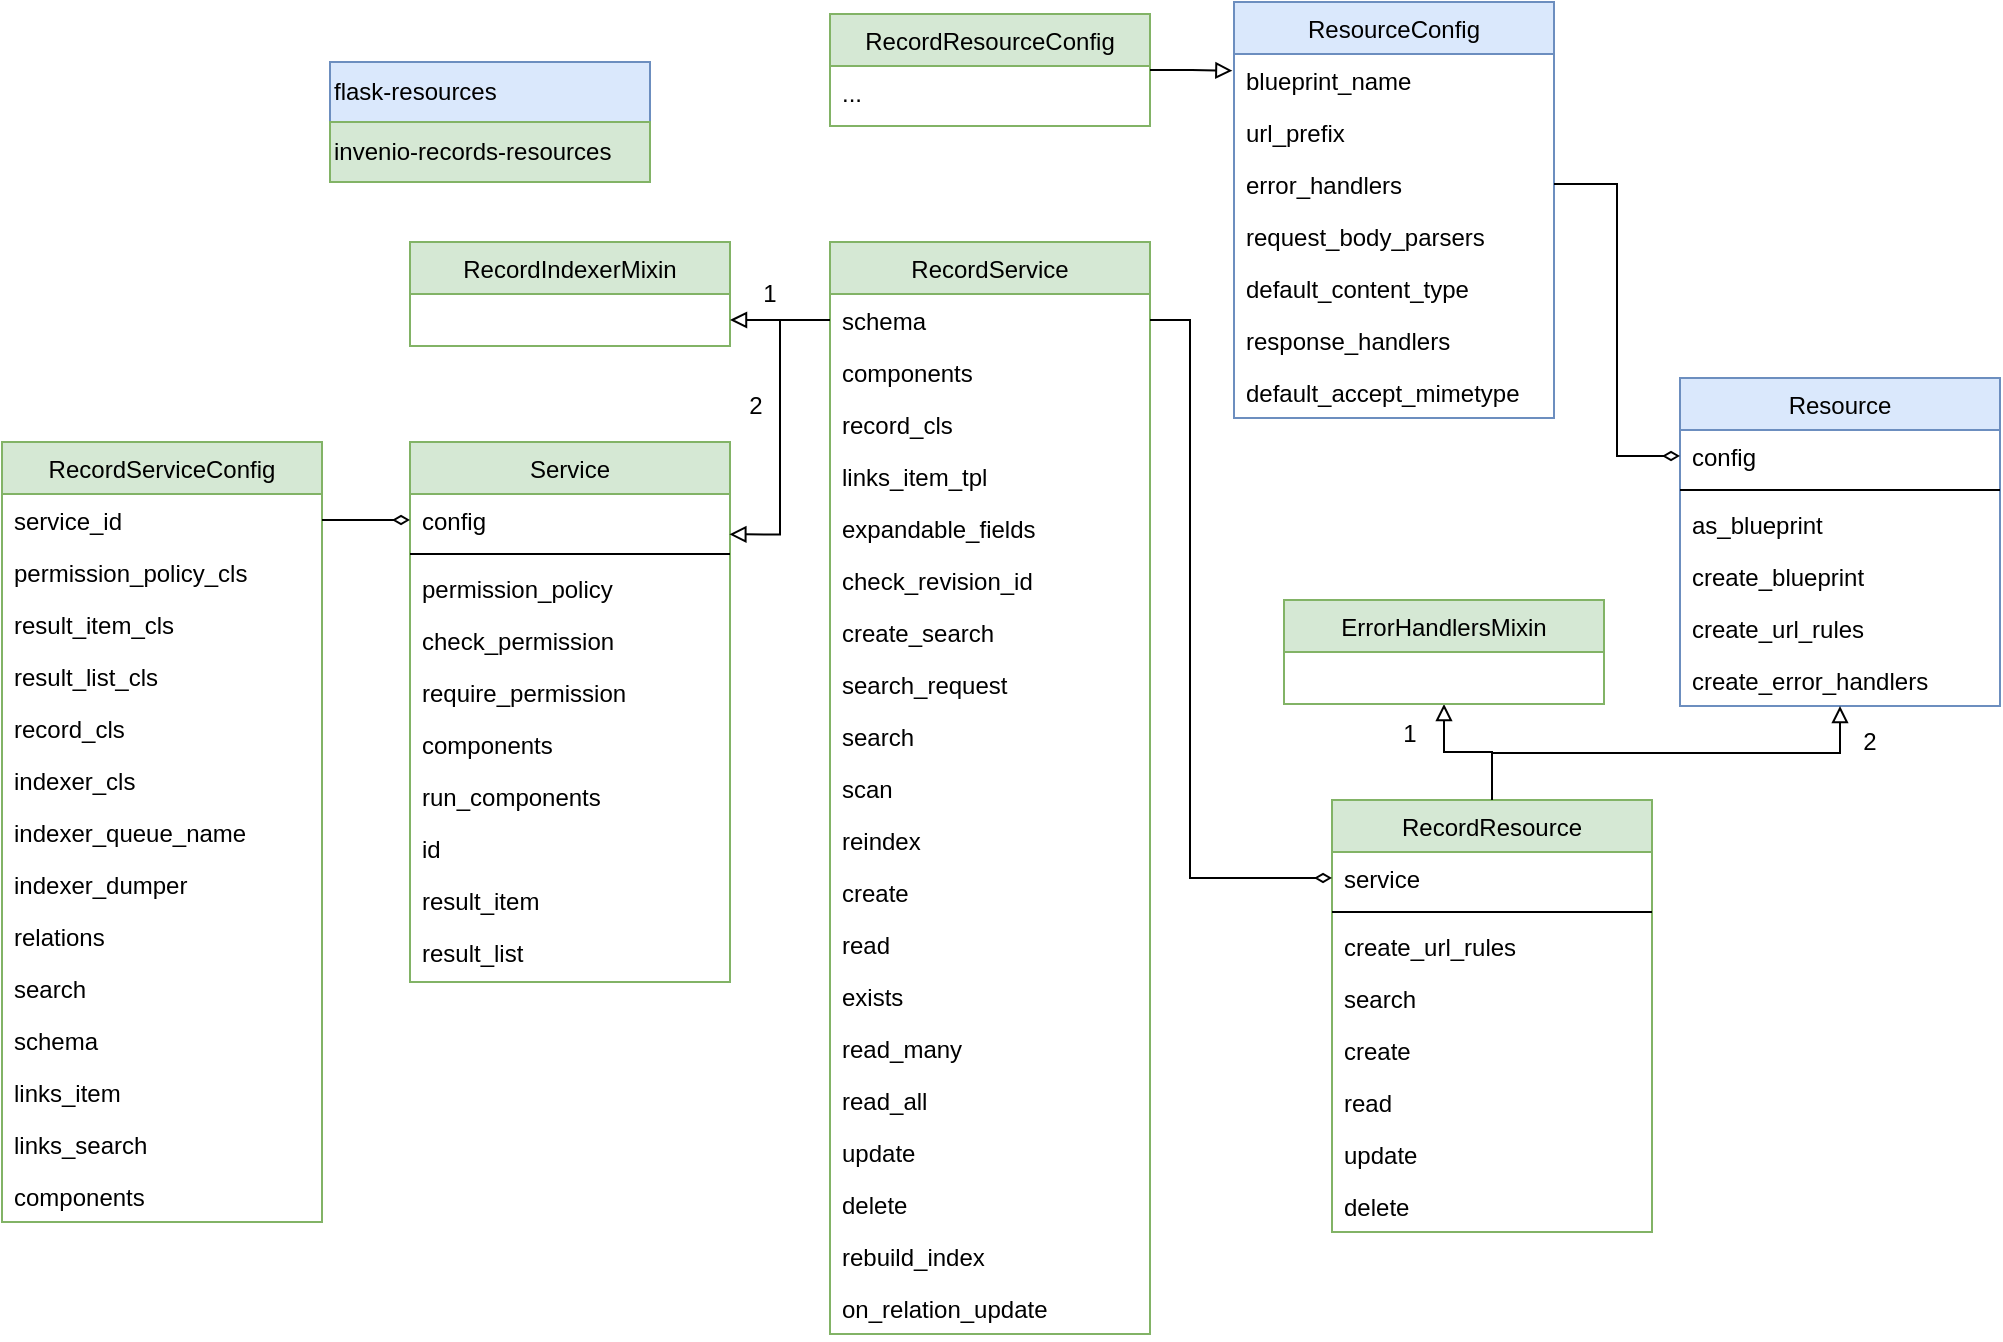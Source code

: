 <mxfile version="24.0.4" type="device">
  <diagram id="C5RBs43oDa-KdzZeNtuy" name="Page-1">
    <mxGraphModel dx="2514" dy="1027" grid="1" gridSize="10" guides="1" tooltips="1" connect="1" arrows="1" fold="1" page="1" pageScale="1" pageWidth="827" pageHeight="1169" math="0" shadow="0">
      <root>
        <mxCell id="WIyWlLk6GJQsqaUBKTNV-0" />
        <mxCell id="WIyWlLk6GJQsqaUBKTNV-1" parent="WIyWlLk6GJQsqaUBKTNV-0" />
        <mxCell id="Ehf51v3db_2OWKLtOcv_-25" style="edgeStyle=orthogonalEdgeStyle;rounded=0;orthogonalLoop=1;jettySize=auto;html=1;exitX=0.5;exitY=0;exitDx=0;exitDy=0;entryX=0.5;entryY=1;entryDx=0;entryDy=0;endArrow=block;endFill=0;" edge="1" parent="WIyWlLk6GJQsqaUBKTNV-1" source="Ehf51v3db_2OWKLtOcv_-0" target="Ehf51v3db_2OWKLtOcv_-10">
          <mxGeometry relative="1" as="geometry" />
        </mxCell>
        <mxCell id="Ehf51v3db_2OWKLtOcv_-0" value="RecordResource" style="swimlane;fontStyle=0;align=center;verticalAlign=top;childLayout=stackLayout;horizontal=1;startSize=26;horizontalStack=0;resizeParent=1;resizeLast=0;collapsible=1;marginBottom=0;rounded=0;shadow=0;strokeWidth=1;fillColor=#d5e8d4;strokeColor=#82b366;" vertex="1" parent="WIyWlLk6GJQsqaUBKTNV-1">
          <mxGeometry x="421" y="899" width="160" height="216" as="geometry">
            <mxRectangle x="130" y="380" width="160" height="26" as="alternateBounds" />
          </mxGeometry>
        </mxCell>
        <mxCell id="Ehf51v3db_2OWKLtOcv_-1" value="service" style="text;align=left;verticalAlign=top;spacingLeft=4;spacingRight=4;overflow=hidden;rotatable=0;points=[[0,0.5],[1,0.5]];portConstraint=eastwest;" vertex="1" parent="Ehf51v3db_2OWKLtOcv_-0">
          <mxGeometry y="26" width="160" height="26" as="geometry" />
        </mxCell>
        <mxCell id="Ehf51v3db_2OWKLtOcv_-3" value="" style="line;html=1;strokeWidth=1;align=left;verticalAlign=middle;spacingTop=-1;spacingLeft=3;spacingRight=3;rotatable=0;labelPosition=right;points=[];portConstraint=eastwest;" vertex="1" parent="Ehf51v3db_2OWKLtOcv_-0">
          <mxGeometry y="52" width="160" height="8" as="geometry" />
        </mxCell>
        <mxCell id="Ehf51v3db_2OWKLtOcv_-4" value="create_url_rules    " style="text;align=left;verticalAlign=top;spacingLeft=4;spacingRight=4;overflow=hidden;rotatable=0;points=[[0,0.5],[1,0.5]];portConstraint=eastwest;fontStyle=0" vertex="1" parent="Ehf51v3db_2OWKLtOcv_-0">
          <mxGeometry y="60" width="160" height="26" as="geometry" />
        </mxCell>
        <mxCell id="Ehf51v3db_2OWKLtOcv_-5" value="search" style="text;align=left;verticalAlign=top;spacingLeft=4;spacingRight=4;overflow=hidden;rotatable=0;points=[[0,0.5],[1,0.5]];portConstraint=eastwest;" vertex="1" parent="Ehf51v3db_2OWKLtOcv_-0">
          <mxGeometry y="86" width="160" height="26" as="geometry" />
        </mxCell>
        <mxCell id="Ehf51v3db_2OWKLtOcv_-6" value="create" style="text;align=left;verticalAlign=top;spacingLeft=4;spacingRight=4;overflow=hidden;rotatable=0;points=[[0,0.5],[1,0.5]];portConstraint=eastwest;" vertex="1" parent="Ehf51v3db_2OWKLtOcv_-0">
          <mxGeometry y="112" width="160" height="26" as="geometry" />
        </mxCell>
        <mxCell id="Ehf51v3db_2OWKLtOcv_-7" value="read" style="text;align=left;verticalAlign=top;spacingLeft=4;spacingRight=4;overflow=hidden;rotatable=0;points=[[0,0.5],[1,0.5]];portConstraint=eastwest;" vertex="1" parent="Ehf51v3db_2OWKLtOcv_-0">
          <mxGeometry y="138" width="160" height="26" as="geometry" />
        </mxCell>
        <mxCell id="Ehf51v3db_2OWKLtOcv_-8" value="update" style="text;align=left;verticalAlign=top;spacingLeft=4;spacingRight=4;overflow=hidden;rotatable=0;points=[[0,0.5],[1,0.5]];portConstraint=eastwest;" vertex="1" parent="Ehf51v3db_2OWKLtOcv_-0">
          <mxGeometry y="164" width="160" height="26" as="geometry" />
        </mxCell>
        <mxCell id="Ehf51v3db_2OWKLtOcv_-9" value="delete" style="text;align=left;verticalAlign=top;spacingLeft=4;spacingRight=4;overflow=hidden;rotatable=0;points=[[0,0.5],[1,0.5]];portConstraint=eastwest;" vertex="1" parent="Ehf51v3db_2OWKLtOcv_-0">
          <mxGeometry y="190" width="160" height="26" as="geometry" />
        </mxCell>
        <mxCell id="Ehf51v3db_2OWKLtOcv_-10" value="ErrorHandlersMixin" style="swimlane;fontStyle=0;align=center;verticalAlign=top;childLayout=stackLayout;horizontal=1;startSize=26;horizontalStack=0;resizeParent=1;resizeLast=0;collapsible=1;marginBottom=0;rounded=0;shadow=0;strokeWidth=1;fillColor=#d5e8d4;strokeColor=#82b366;" vertex="1" parent="WIyWlLk6GJQsqaUBKTNV-1">
          <mxGeometry x="397" y="799" width="160" height="52" as="geometry">
            <mxRectangle x="130" y="380" width="160" height="26" as="alternateBounds" />
          </mxGeometry>
        </mxCell>
        <mxCell id="Ehf51v3db_2OWKLtOcv_-16" value="Resource" style="swimlane;fontStyle=0;align=center;verticalAlign=top;childLayout=stackLayout;horizontal=1;startSize=26;horizontalStack=0;resizeParent=1;resizeLast=0;collapsible=1;marginBottom=0;rounded=0;shadow=0;strokeWidth=1;fillColor=#dae8fc;strokeColor=#6c8ebf;" vertex="1" parent="WIyWlLk6GJQsqaUBKTNV-1">
          <mxGeometry x="595" y="688" width="160" height="164" as="geometry">
            <mxRectangle x="130" y="380" width="160" height="26" as="alternateBounds" />
          </mxGeometry>
        </mxCell>
        <mxCell id="Ehf51v3db_2OWKLtOcv_-17" value="config" style="text;align=left;verticalAlign=top;spacingLeft=4;spacingRight=4;overflow=hidden;rotatable=0;points=[[0,0.5],[1,0.5]];portConstraint=eastwest;" vertex="1" parent="Ehf51v3db_2OWKLtOcv_-16">
          <mxGeometry y="26" width="160" height="26" as="geometry" />
        </mxCell>
        <mxCell id="Ehf51v3db_2OWKLtOcv_-19" value="" style="line;html=1;strokeWidth=1;align=left;verticalAlign=middle;spacingTop=-1;spacingLeft=3;spacingRight=3;rotatable=0;labelPosition=right;points=[];portConstraint=eastwest;" vertex="1" parent="Ehf51v3db_2OWKLtOcv_-16">
          <mxGeometry y="52" width="160" height="8" as="geometry" />
        </mxCell>
        <mxCell id="Ehf51v3db_2OWKLtOcv_-20" value="as_blueprint" style="text;align=left;verticalAlign=top;spacingLeft=4;spacingRight=4;overflow=hidden;rotatable=0;points=[[0,0.5],[1,0.5]];portConstraint=eastwest;fontStyle=0" vertex="1" parent="Ehf51v3db_2OWKLtOcv_-16">
          <mxGeometry y="60" width="160" height="26" as="geometry" />
        </mxCell>
        <mxCell id="Ehf51v3db_2OWKLtOcv_-21" value="create_blueprint" style="text;align=left;verticalAlign=top;spacingLeft=4;spacingRight=4;overflow=hidden;rotatable=0;points=[[0,0.5],[1,0.5]];portConstraint=eastwest;" vertex="1" parent="Ehf51v3db_2OWKLtOcv_-16">
          <mxGeometry y="86" width="160" height="26" as="geometry" />
        </mxCell>
        <mxCell id="Ehf51v3db_2OWKLtOcv_-26" value="create_url_rules" style="text;align=left;verticalAlign=top;spacingLeft=4;spacingRight=4;overflow=hidden;rotatable=0;points=[[0,0.5],[1,0.5]];portConstraint=eastwest;" vertex="1" parent="Ehf51v3db_2OWKLtOcv_-16">
          <mxGeometry y="112" width="160" height="26" as="geometry" />
        </mxCell>
        <mxCell id="Ehf51v3db_2OWKLtOcv_-27" value="create_error_handlers" style="text;align=left;verticalAlign=top;spacingLeft=4;spacingRight=4;overflow=hidden;rotatable=0;points=[[0,0.5],[1,0.5]];portConstraint=eastwest;" vertex="1" parent="Ehf51v3db_2OWKLtOcv_-16">
          <mxGeometry y="138" width="160" height="26" as="geometry" />
        </mxCell>
        <mxCell id="Ehf51v3db_2OWKLtOcv_-29" style="edgeStyle=orthogonalEdgeStyle;rounded=0;orthogonalLoop=1;jettySize=auto;html=1;exitX=0.5;exitY=0;exitDx=0;exitDy=0;entryX=0.5;entryY=1;entryDx=0;entryDy=0;entryPerimeter=0;endArrow=block;endFill=0;" edge="1" parent="WIyWlLk6GJQsqaUBKTNV-1" source="Ehf51v3db_2OWKLtOcv_-0" target="Ehf51v3db_2OWKLtOcv_-27">
          <mxGeometry relative="1" as="geometry" />
        </mxCell>
        <mxCell id="Ehf51v3db_2OWKLtOcv_-31" value="ResourceConfig" style="swimlane;fontStyle=0;align=center;verticalAlign=top;childLayout=stackLayout;horizontal=1;startSize=26;horizontalStack=0;resizeParent=1;resizeLast=0;collapsible=1;marginBottom=0;rounded=0;shadow=0;strokeWidth=1;fillColor=#dae8fc;strokeColor=#6c8ebf;" vertex="1" parent="WIyWlLk6GJQsqaUBKTNV-1">
          <mxGeometry x="372" y="500" width="160" height="208" as="geometry">
            <mxRectangle x="130" y="380" width="160" height="26" as="alternateBounds" />
          </mxGeometry>
        </mxCell>
        <mxCell id="Ehf51v3db_2OWKLtOcv_-32" value="blueprint_name" style="text;align=left;verticalAlign=top;spacingLeft=4;spacingRight=4;overflow=hidden;rotatable=0;points=[[0,0.5],[1,0.5]];portConstraint=eastwest;" vertex="1" parent="Ehf51v3db_2OWKLtOcv_-31">
          <mxGeometry y="26" width="160" height="26" as="geometry" />
        </mxCell>
        <mxCell id="Ehf51v3db_2OWKLtOcv_-47" value="url_prefix" style="text;align=left;verticalAlign=top;spacingLeft=4;spacingRight=4;overflow=hidden;rotatable=0;points=[[0,0.5],[1,0.5]];portConstraint=eastwest;" vertex="1" parent="Ehf51v3db_2OWKLtOcv_-31">
          <mxGeometry y="52" width="160" height="26" as="geometry" />
        </mxCell>
        <mxCell id="Ehf51v3db_2OWKLtOcv_-48" value="error_handlers" style="text;align=left;verticalAlign=top;spacingLeft=4;spacingRight=4;overflow=hidden;rotatable=0;points=[[0,0.5],[1,0.5]];portConstraint=eastwest;" vertex="1" parent="Ehf51v3db_2OWKLtOcv_-31">
          <mxGeometry y="78" width="160" height="26" as="geometry" />
        </mxCell>
        <mxCell id="Ehf51v3db_2OWKLtOcv_-49" value="request_body_parsers" style="text;align=left;verticalAlign=top;spacingLeft=4;spacingRight=4;overflow=hidden;rotatable=0;points=[[0,0.5],[1,0.5]];portConstraint=eastwest;" vertex="1" parent="Ehf51v3db_2OWKLtOcv_-31">
          <mxGeometry y="104" width="160" height="26" as="geometry" />
        </mxCell>
        <mxCell id="Ehf51v3db_2OWKLtOcv_-50" value="default_content_type" style="text;align=left;verticalAlign=top;spacingLeft=4;spacingRight=4;overflow=hidden;rotatable=0;points=[[0,0.5],[1,0.5]];portConstraint=eastwest;" vertex="1" parent="Ehf51v3db_2OWKLtOcv_-31">
          <mxGeometry y="130" width="160" height="26" as="geometry" />
        </mxCell>
        <mxCell id="Ehf51v3db_2OWKLtOcv_-51" value="response_handlers" style="text;align=left;verticalAlign=top;spacingLeft=4;spacingRight=4;overflow=hidden;rotatable=0;points=[[0,0.5],[1,0.5]];portConstraint=eastwest;" vertex="1" parent="Ehf51v3db_2OWKLtOcv_-31">
          <mxGeometry y="156" width="160" height="26" as="geometry" />
        </mxCell>
        <mxCell id="Ehf51v3db_2OWKLtOcv_-52" value="default_accept_mimetype" style="text;align=left;verticalAlign=top;spacingLeft=4;spacingRight=4;overflow=hidden;rotatable=0;points=[[0,0.5],[1,0.5]];portConstraint=eastwest;" vertex="1" parent="Ehf51v3db_2OWKLtOcv_-31">
          <mxGeometry y="182" width="160" height="26" as="geometry" />
        </mxCell>
        <mxCell id="Ehf51v3db_2OWKLtOcv_-38" value="RecordResourceConfig" style="swimlane;fontStyle=0;align=center;verticalAlign=top;childLayout=stackLayout;horizontal=1;startSize=26;horizontalStack=0;resizeParent=1;resizeLast=0;collapsible=1;marginBottom=0;rounded=0;shadow=0;strokeWidth=1;fillColor=#d5e8d4;strokeColor=#82b366;" vertex="1" parent="WIyWlLk6GJQsqaUBKTNV-1">
          <mxGeometry x="170" y="506" width="160" height="56" as="geometry">
            <mxRectangle x="130" y="380" width="160" height="26" as="alternateBounds" />
          </mxGeometry>
        </mxCell>
        <mxCell id="Ehf51v3db_2OWKLtOcv_-43" value="..." style="text;align=left;verticalAlign=top;spacingLeft=4;spacingRight=4;overflow=hidden;rotatable=0;points=[[0,0.5],[1,0.5]];portConstraint=eastwest;" vertex="1" parent="Ehf51v3db_2OWKLtOcv_-38">
          <mxGeometry y="26" width="160" height="26" as="geometry" />
        </mxCell>
        <mxCell id="Ehf51v3db_2OWKLtOcv_-59" style="edgeStyle=orthogonalEdgeStyle;rounded=0;orthogonalLoop=1;jettySize=auto;html=1;entryX=-0.005;entryY=0.321;entryDx=0;entryDy=0;entryPerimeter=0;endArrow=block;endFill=0;" edge="1" parent="WIyWlLk6GJQsqaUBKTNV-1" source="Ehf51v3db_2OWKLtOcv_-38" target="Ehf51v3db_2OWKLtOcv_-32">
          <mxGeometry relative="1" as="geometry" />
        </mxCell>
        <mxCell id="Ehf51v3db_2OWKLtOcv_-60" style="edgeStyle=orthogonalEdgeStyle;rounded=0;orthogonalLoop=1;jettySize=auto;html=1;exitX=1;exitY=0.5;exitDx=0;exitDy=0;entryX=0;entryY=0.5;entryDx=0;entryDy=0;endArrow=diamondThin;endFill=0;" edge="1" parent="WIyWlLk6GJQsqaUBKTNV-1" source="Ehf51v3db_2OWKLtOcv_-48" target="Ehf51v3db_2OWKLtOcv_-17">
          <mxGeometry relative="1" as="geometry" />
        </mxCell>
        <mxCell id="Ehf51v3db_2OWKLtOcv_-61" value="Service" style="swimlane;fontStyle=0;align=center;verticalAlign=top;childLayout=stackLayout;horizontal=1;startSize=26;horizontalStack=0;resizeParent=1;resizeLast=0;collapsible=1;marginBottom=0;rounded=0;shadow=0;strokeWidth=1;fillColor=#d5e8d4;strokeColor=#82b366;" vertex="1" parent="WIyWlLk6GJQsqaUBKTNV-1">
          <mxGeometry x="-40" y="720" width="160" height="270" as="geometry">
            <mxRectangle x="130" y="380" width="160" height="26" as="alternateBounds" />
          </mxGeometry>
        </mxCell>
        <mxCell id="Ehf51v3db_2OWKLtOcv_-62" value="config" style="text;align=left;verticalAlign=top;spacingLeft=4;spacingRight=4;overflow=hidden;rotatable=0;points=[[0,0.5],[1,0.5]];portConstraint=eastwest;" vertex="1" parent="Ehf51v3db_2OWKLtOcv_-61">
          <mxGeometry y="26" width="160" height="26" as="geometry" />
        </mxCell>
        <mxCell id="Ehf51v3db_2OWKLtOcv_-63" value="" style="line;html=1;strokeWidth=1;align=left;verticalAlign=middle;spacingTop=-1;spacingLeft=3;spacingRight=3;rotatable=0;labelPosition=right;points=[];portConstraint=eastwest;" vertex="1" parent="Ehf51v3db_2OWKLtOcv_-61">
          <mxGeometry y="52" width="160" height="8" as="geometry" />
        </mxCell>
        <mxCell id="Ehf51v3db_2OWKLtOcv_-64" value="permission_policy" style="text;align=left;verticalAlign=top;spacingLeft=4;spacingRight=4;overflow=hidden;rotatable=0;points=[[0,0.5],[1,0.5]];portConstraint=eastwest;fontStyle=0" vertex="1" parent="Ehf51v3db_2OWKLtOcv_-61">
          <mxGeometry y="60" width="160" height="26" as="geometry" />
        </mxCell>
        <mxCell id="Ehf51v3db_2OWKLtOcv_-65" value="check_permission" style="text;align=left;verticalAlign=top;spacingLeft=4;spacingRight=4;overflow=hidden;rotatable=0;points=[[0,0.5],[1,0.5]];portConstraint=eastwest;" vertex="1" parent="Ehf51v3db_2OWKLtOcv_-61">
          <mxGeometry y="86" width="160" height="26" as="geometry" />
        </mxCell>
        <mxCell id="Ehf51v3db_2OWKLtOcv_-66" value="require_permission" style="text;align=left;verticalAlign=top;spacingLeft=4;spacingRight=4;overflow=hidden;rotatable=0;points=[[0,0.5],[1,0.5]];portConstraint=eastwest;" vertex="1" parent="Ehf51v3db_2OWKLtOcv_-61">
          <mxGeometry y="112" width="160" height="26" as="geometry" />
        </mxCell>
        <mxCell id="Ehf51v3db_2OWKLtOcv_-67" value="components" style="text;align=left;verticalAlign=top;spacingLeft=4;spacingRight=4;overflow=hidden;rotatable=0;points=[[0,0.5],[1,0.5]];portConstraint=eastwest;" vertex="1" parent="Ehf51v3db_2OWKLtOcv_-61">
          <mxGeometry y="138" width="160" height="26" as="geometry" />
        </mxCell>
        <mxCell id="Ehf51v3db_2OWKLtOcv_-68" value="run_components" style="text;align=left;verticalAlign=top;spacingLeft=4;spacingRight=4;overflow=hidden;rotatable=0;points=[[0,0.5],[1,0.5]];portConstraint=eastwest;" vertex="1" parent="Ehf51v3db_2OWKLtOcv_-61">
          <mxGeometry y="164" width="160" height="26" as="geometry" />
        </mxCell>
        <mxCell id="Ehf51v3db_2OWKLtOcv_-69" value="id" style="text;align=left;verticalAlign=top;spacingLeft=4;spacingRight=4;overflow=hidden;rotatable=0;points=[[0,0.5],[1,0.5]];portConstraint=eastwest;" vertex="1" parent="Ehf51v3db_2OWKLtOcv_-61">
          <mxGeometry y="190" width="160" height="26" as="geometry" />
        </mxCell>
        <mxCell id="Ehf51v3db_2OWKLtOcv_-70" value="result_item" style="text;align=left;verticalAlign=top;spacingLeft=4;spacingRight=4;overflow=hidden;rotatable=0;points=[[0,0.5],[1,0.5]];portConstraint=eastwest;" vertex="1" parent="Ehf51v3db_2OWKLtOcv_-61">
          <mxGeometry y="216" width="160" height="26" as="geometry" />
        </mxCell>
        <mxCell id="Ehf51v3db_2OWKLtOcv_-71" value="result_list" style="text;align=left;verticalAlign=top;spacingLeft=4;spacingRight=4;overflow=hidden;rotatable=0;points=[[0,0.5],[1,0.5]];portConstraint=eastwest;" vertex="1" parent="Ehf51v3db_2OWKLtOcv_-61">
          <mxGeometry y="242" width="160" height="26" as="geometry" />
        </mxCell>
        <mxCell id="Ehf51v3db_2OWKLtOcv_-74" value="RecordService" style="swimlane;fontStyle=0;align=center;verticalAlign=top;childLayout=stackLayout;horizontal=1;startSize=26;horizontalStack=0;resizeParent=1;resizeLast=0;collapsible=1;marginBottom=0;rounded=0;shadow=0;strokeWidth=1;fillColor=#d5e8d4;strokeColor=#82b366;" vertex="1" parent="WIyWlLk6GJQsqaUBKTNV-1">
          <mxGeometry x="170" y="620" width="160" height="546" as="geometry">
            <mxRectangle x="130" y="380" width="160" height="26" as="alternateBounds" />
          </mxGeometry>
        </mxCell>
        <mxCell id="Ehf51v3db_2OWKLtOcv_-77" value="schema" style="text;align=left;verticalAlign=top;spacingLeft=4;spacingRight=4;overflow=hidden;rotatable=0;points=[[0,0.5],[1,0.5]];portConstraint=eastwest;fontStyle=0" vertex="1" parent="Ehf51v3db_2OWKLtOcv_-74">
          <mxGeometry y="26" width="160" height="26" as="geometry" />
        </mxCell>
        <mxCell id="Ehf51v3db_2OWKLtOcv_-78" value="components" style="text;align=left;verticalAlign=top;spacingLeft=4;spacingRight=4;overflow=hidden;rotatable=0;points=[[0,0.5],[1,0.5]];portConstraint=eastwest;" vertex="1" parent="Ehf51v3db_2OWKLtOcv_-74">
          <mxGeometry y="52" width="160" height="26" as="geometry" />
        </mxCell>
        <mxCell id="Ehf51v3db_2OWKLtOcv_-79" value="record_cls" style="text;align=left;verticalAlign=top;spacingLeft=4;spacingRight=4;overflow=hidden;rotatable=0;points=[[0,0.5],[1,0.5]];portConstraint=eastwest;" vertex="1" parent="Ehf51v3db_2OWKLtOcv_-74">
          <mxGeometry y="78" width="160" height="26" as="geometry" />
        </mxCell>
        <mxCell id="Ehf51v3db_2OWKLtOcv_-80" value="links_item_tpl" style="text;align=left;verticalAlign=top;spacingLeft=4;spacingRight=4;overflow=hidden;rotatable=0;points=[[0,0.5],[1,0.5]];portConstraint=eastwest;" vertex="1" parent="Ehf51v3db_2OWKLtOcv_-74">
          <mxGeometry y="104" width="160" height="26" as="geometry" />
        </mxCell>
        <mxCell id="Ehf51v3db_2OWKLtOcv_-81" value="expandable_fields" style="text;align=left;verticalAlign=top;spacingLeft=4;spacingRight=4;overflow=hidden;rotatable=0;points=[[0,0.5],[1,0.5]];portConstraint=eastwest;" vertex="1" parent="Ehf51v3db_2OWKLtOcv_-74">
          <mxGeometry y="130" width="160" height="26" as="geometry" />
        </mxCell>
        <mxCell id="Ehf51v3db_2OWKLtOcv_-82" value="check_revision_id" style="text;align=left;verticalAlign=top;spacingLeft=4;spacingRight=4;overflow=hidden;rotatable=0;points=[[0,0.5],[1,0.5]];portConstraint=eastwest;" vertex="1" parent="Ehf51v3db_2OWKLtOcv_-74">
          <mxGeometry y="156" width="160" height="26" as="geometry" />
        </mxCell>
        <mxCell id="Ehf51v3db_2OWKLtOcv_-83" value="create_search" style="text;align=left;verticalAlign=top;spacingLeft=4;spacingRight=4;overflow=hidden;rotatable=0;points=[[0,0.5],[1,0.5]];portConstraint=eastwest;" vertex="1" parent="Ehf51v3db_2OWKLtOcv_-74">
          <mxGeometry y="182" width="160" height="26" as="geometry" />
        </mxCell>
        <mxCell id="Ehf51v3db_2OWKLtOcv_-84" value="search_request" style="text;align=left;verticalAlign=top;spacingLeft=4;spacingRight=4;overflow=hidden;rotatable=0;points=[[0,0.5],[1,0.5]];portConstraint=eastwest;" vertex="1" parent="Ehf51v3db_2OWKLtOcv_-74">
          <mxGeometry y="208" width="160" height="26" as="geometry" />
        </mxCell>
        <mxCell id="Ehf51v3db_2OWKLtOcv_-89" value="search" style="text;align=left;verticalAlign=top;spacingLeft=4;spacingRight=4;overflow=hidden;rotatable=0;points=[[0,0.5],[1,0.5]];portConstraint=eastwest;" vertex="1" parent="Ehf51v3db_2OWKLtOcv_-74">
          <mxGeometry y="234" width="160" height="26" as="geometry" />
        </mxCell>
        <mxCell id="Ehf51v3db_2OWKLtOcv_-90" value="scan" style="text;align=left;verticalAlign=top;spacingLeft=4;spacingRight=4;overflow=hidden;rotatable=0;points=[[0,0.5],[1,0.5]];portConstraint=eastwest;" vertex="1" parent="Ehf51v3db_2OWKLtOcv_-74">
          <mxGeometry y="260" width="160" height="26" as="geometry" />
        </mxCell>
        <mxCell id="Ehf51v3db_2OWKLtOcv_-91" value="reindex" style="text;align=left;verticalAlign=top;spacingLeft=4;spacingRight=4;overflow=hidden;rotatable=0;points=[[0,0.5],[1,0.5]];portConstraint=eastwest;" vertex="1" parent="Ehf51v3db_2OWKLtOcv_-74">
          <mxGeometry y="286" width="160" height="26" as="geometry" />
        </mxCell>
        <mxCell id="Ehf51v3db_2OWKLtOcv_-92" value="create" style="text;align=left;verticalAlign=top;spacingLeft=4;spacingRight=4;overflow=hidden;rotatable=0;points=[[0,0.5],[1,0.5]];portConstraint=eastwest;" vertex="1" parent="Ehf51v3db_2OWKLtOcv_-74">
          <mxGeometry y="312" width="160" height="26" as="geometry" />
        </mxCell>
        <mxCell id="Ehf51v3db_2OWKLtOcv_-93" value="read" style="text;align=left;verticalAlign=top;spacingLeft=4;spacingRight=4;overflow=hidden;rotatable=0;points=[[0,0.5],[1,0.5]];portConstraint=eastwest;" vertex="1" parent="Ehf51v3db_2OWKLtOcv_-74">
          <mxGeometry y="338" width="160" height="26" as="geometry" />
        </mxCell>
        <mxCell id="Ehf51v3db_2OWKLtOcv_-94" value="exists" style="text;align=left;verticalAlign=top;spacingLeft=4;spacingRight=4;overflow=hidden;rotatable=0;points=[[0,0.5],[1,0.5]];portConstraint=eastwest;" vertex="1" parent="Ehf51v3db_2OWKLtOcv_-74">
          <mxGeometry y="364" width="160" height="26" as="geometry" />
        </mxCell>
        <mxCell id="Ehf51v3db_2OWKLtOcv_-95" value="read_many" style="text;align=left;verticalAlign=top;spacingLeft=4;spacingRight=4;overflow=hidden;rotatable=0;points=[[0,0.5],[1,0.5]];portConstraint=eastwest;" vertex="1" parent="Ehf51v3db_2OWKLtOcv_-74">
          <mxGeometry y="390" width="160" height="26" as="geometry" />
        </mxCell>
        <mxCell id="Ehf51v3db_2OWKLtOcv_-96" value="read_all" style="text;align=left;verticalAlign=top;spacingLeft=4;spacingRight=4;overflow=hidden;rotatable=0;points=[[0,0.5],[1,0.5]];portConstraint=eastwest;" vertex="1" parent="Ehf51v3db_2OWKLtOcv_-74">
          <mxGeometry y="416" width="160" height="26" as="geometry" />
        </mxCell>
        <mxCell id="Ehf51v3db_2OWKLtOcv_-97" value="update" style="text;align=left;verticalAlign=top;spacingLeft=4;spacingRight=4;overflow=hidden;rotatable=0;points=[[0,0.5],[1,0.5]];portConstraint=eastwest;" vertex="1" parent="Ehf51v3db_2OWKLtOcv_-74">
          <mxGeometry y="442" width="160" height="26" as="geometry" />
        </mxCell>
        <mxCell id="Ehf51v3db_2OWKLtOcv_-98" value="delete" style="text;align=left;verticalAlign=top;spacingLeft=4;spacingRight=4;overflow=hidden;rotatable=0;points=[[0,0.5],[1,0.5]];portConstraint=eastwest;" vertex="1" parent="Ehf51v3db_2OWKLtOcv_-74">
          <mxGeometry y="468" width="160" height="26" as="geometry" />
        </mxCell>
        <mxCell id="Ehf51v3db_2OWKLtOcv_-99" value="rebuild_index" style="text;align=left;verticalAlign=top;spacingLeft=4;spacingRight=4;overflow=hidden;rotatable=0;points=[[0,0.5],[1,0.5]];portConstraint=eastwest;" vertex="1" parent="Ehf51v3db_2OWKLtOcv_-74">
          <mxGeometry y="494" width="160" height="26" as="geometry" />
        </mxCell>
        <mxCell id="Ehf51v3db_2OWKLtOcv_-100" value="on_relation_update" style="text;align=left;verticalAlign=top;spacingLeft=4;spacingRight=4;overflow=hidden;rotatable=0;points=[[0,0.5],[1,0.5]];portConstraint=eastwest;" vertex="1" parent="Ehf51v3db_2OWKLtOcv_-74">
          <mxGeometry y="520" width="160" height="26" as="geometry" />
        </mxCell>
        <mxCell id="Ehf51v3db_2OWKLtOcv_-86" style="edgeStyle=orthogonalEdgeStyle;rounded=0;orthogonalLoop=1;jettySize=auto;html=1;exitX=1;exitY=0.5;exitDx=0;exitDy=0;entryX=0;entryY=0.5;entryDx=0;entryDy=0;endArrow=diamondThin;endFill=0;" edge="1" parent="WIyWlLk6GJQsqaUBKTNV-1" target="Ehf51v3db_2OWKLtOcv_-1">
          <mxGeometry relative="1" as="geometry">
            <mxPoint x="330" y="659" as="sourcePoint" />
            <Array as="points">
              <mxPoint x="350" y="659" />
              <mxPoint x="350" y="938" />
            </Array>
          </mxGeometry>
        </mxCell>
        <mxCell id="Ehf51v3db_2OWKLtOcv_-101" value="RecordIndexerMixin" style="swimlane;fontStyle=0;align=center;verticalAlign=top;childLayout=stackLayout;horizontal=1;startSize=26;horizontalStack=0;resizeParent=1;resizeLast=0;collapsible=1;marginBottom=0;rounded=0;shadow=0;strokeWidth=1;fillColor=#d5e8d4;strokeColor=#82b366;" vertex="1" parent="WIyWlLk6GJQsqaUBKTNV-1">
          <mxGeometry x="-40" y="620" width="160" height="52" as="geometry">
            <mxRectangle x="130" y="380" width="160" height="26" as="alternateBounds" />
          </mxGeometry>
        </mxCell>
        <mxCell id="Ehf51v3db_2OWKLtOcv_-102" style="edgeStyle=orthogonalEdgeStyle;rounded=0;orthogonalLoop=1;jettySize=auto;html=1;exitX=0;exitY=0.5;exitDx=0;exitDy=0;entryX=1;entryY=0.75;entryDx=0;entryDy=0;endArrow=block;endFill=0;" edge="1" parent="WIyWlLk6GJQsqaUBKTNV-1" source="Ehf51v3db_2OWKLtOcv_-77" target="Ehf51v3db_2OWKLtOcv_-101">
          <mxGeometry relative="1" as="geometry" />
        </mxCell>
        <mxCell id="Ehf51v3db_2OWKLtOcv_-103" style="edgeStyle=orthogonalEdgeStyle;rounded=0;orthogonalLoop=1;jettySize=auto;html=1;exitX=0;exitY=0.5;exitDx=0;exitDy=0;entryX=0.998;entryY=0.776;entryDx=0;entryDy=0;entryPerimeter=0;endArrow=block;endFill=0;" edge="1" parent="WIyWlLk6GJQsqaUBKTNV-1" source="Ehf51v3db_2OWKLtOcv_-77" target="Ehf51v3db_2OWKLtOcv_-62">
          <mxGeometry relative="1" as="geometry" />
        </mxCell>
        <mxCell id="Ehf51v3db_2OWKLtOcv_-104" value="1" style="text;html=1;align=center;verticalAlign=middle;whiteSpace=wrap;rounded=0;" vertex="1" parent="WIyWlLk6GJQsqaUBKTNV-1">
          <mxGeometry x="110" y="631" width="60" height="30" as="geometry" />
        </mxCell>
        <mxCell id="Ehf51v3db_2OWKLtOcv_-105" value="2" style="text;html=1;align=center;verticalAlign=middle;whiteSpace=wrap;rounded=0;" vertex="1" parent="WIyWlLk6GJQsqaUBKTNV-1">
          <mxGeometry x="103" y="687" width="60" height="30" as="geometry" />
        </mxCell>
        <mxCell id="Ehf51v3db_2OWKLtOcv_-108" value="1" style="text;html=1;align=center;verticalAlign=middle;whiteSpace=wrap;rounded=0;" vertex="1" parent="WIyWlLk6GJQsqaUBKTNV-1">
          <mxGeometry x="430" y="851" width="60" height="30" as="geometry" />
        </mxCell>
        <mxCell id="Ehf51v3db_2OWKLtOcv_-109" value="2" style="text;html=1;align=center;verticalAlign=middle;whiteSpace=wrap;rounded=0;" vertex="1" parent="WIyWlLk6GJQsqaUBKTNV-1">
          <mxGeometry x="660" y="855" width="60" height="30" as="geometry" />
        </mxCell>
        <mxCell id="Ehf51v3db_2OWKLtOcv_-110" value="RecordServiceConfig" style="swimlane;fontStyle=0;align=center;verticalAlign=top;childLayout=stackLayout;horizontal=1;startSize=26;horizontalStack=0;resizeParent=1;resizeLast=0;collapsible=1;marginBottom=0;rounded=0;shadow=0;strokeWidth=1;fillColor=#d5e8d4;strokeColor=#82b366;" vertex="1" parent="WIyWlLk6GJQsqaUBKTNV-1">
          <mxGeometry x="-244" y="720" width="160" height="390" as="geometry">
            <mxRectangle x="130" y="380" width="160" height="26" as="alternateBounds" />
          </mxGeometry>
        </mxCell>
        <mxCell id="Ehf51v3db_2OWKLtOcv_-111" value="service_id" style="text;align=left;verticalAlign=top;spacingLeft=4;spacingRight=4;overflow=hidden;rotatable=0;points=[[0,0.5],[1,0.5]];portConstraint=eastwest;" vertex="1" parent="Ehf51v3db_2OWKLtOcv_-110">
          <mxGeometry y="26" width="160" height="26" as="geometry" />
        </mxCell>
        <mxCell id="Ehf51v3db_2OWKLtOcv_-121" value="permission_policy_cls" style="text;align=left;verticalAlign=top;spacingLeft=4;spacingRight=4;overflow=hidden;rotatable=0;points=[[0,0.5],[1,0.5]];portConstraint=eastwest;" vertex="1" parent="Ehf51v3db_2OWKLtOcv_-110">
          <mxGeometry y="52" width="160" height="26" as="geometry" />
        </mxCell>
        <mxCell id="Ehf51v3db_2OWKLtOcv_-122" value="result_item_cls" style="text;align=left;verticalAlign=top;spacingLeft=4;spacingRight=4;overflow=hidden;rotatable=0;points=[[0,0.5],[1,0.5]];portConstraint=eastwest;" vertex="1" parent="Ehf51v3db_2OWKLtOcv_-110">
          <mxGeometry y="78" width="160" height="26" as="geometry" />
        </mxCell>
        <mxCell id="Ehf51v3db_2OWKLtOcv_-123" value="result_list_cls" style="text;align=left;verticalAlign=top;spacingLeft=4;spacingRight=4;overflow=hidden;rotatable=0;points=[[0,0.5],[1,0.5]];portConstraint=eastwest;" vertex="1" parent="Ehf51v3db_2OWKLtOcv_-110">
          <mxGeometry y="104" width="160" height="26" as="geometry" />
        </mxCell>
        <mxCell id="Ehf51v3db_2OWKLtOcv_-124" value="record_cls" style="text;align=left;verticalAlign=top;spacingLeft=4;spacingRight=4;overflow=hidden;rotatable=0;points=[[0,0.5],[1,0.5]];portConstraint=eastwest;" vertex="1" parent="Ehf51v3db_2OWKLtOcv_-110">
          <mxGeometry y="130" width="160" height="26" as="geometry" />
        </mxCell>
        <mxCell id="Ehf51v3db_2OWKLtOcv_-125" value="indexer_cls" style="text;align=left;verticalAlign=top;spacingLeft=4;spacingRight=4;overflow=hidden;rotatable=0;points=[[0,0.5],[1,0.5]];portConstraint=eastwest;" vertex="1" parent="Ehf51v3db_2OWKLtOcv_-110">
          <mxGeometry y="156" width="160" height="26" as="geometry" />
        </mxCell>
        <mxCell id="Ehf51v3db_2OWKLtOcv_-126" value="indexer_queue_name" style="text;align=left;verticalAlign=top;spacingLeft=4;spacingRight=4;overflow=hidden;rotatable=0;points=[[0,0.5],[1,0.5]];portConstraint=eastwest;" vertex="1" parent="Ehf51v3db_2OWKLtOcv_-110">
          <mxGeometry y="182" width="160" height="26" as="geometry" />
        </mxCell>
        <mxCell id="Ehf51v3db_2OWKLtOcv_-127" value="indexer_dumper" style="text;align=left;verticalAlign=top;spacingLeft=4;spacingRight=4;overflow=hidden;rotatable=0;points=[[0,0.5],[1,0.5]];portConstraint=eastwest;" vertex="1" parent="Ehf51v3db_2OWKLtOcv_-110">
          <mxGeometry y="208" width="160" height="26" as="geometry" />
        </mxCell>
        <mxCell id="Ehf51v3db_2OWKLtOcv_-128" value="relations" style="text;align=left;verticalAlign=top;spacingLeft=4;spacingRight=4;overflow=hidden;rotatable=0;points=[[0,0.5],[1,0.5]];portConstraint=eastwest;" vertex="1" parent="Ehf51v3db_2OWKLtOcv_-110">
          <mxGeometry y="234" width="160" height="26" as="geometry" />
        </mxCell>
        <mxCell id="Ehf51v3db_2OWKLtOcv_-129" value="search" style="text;align=left;verticalAlign=top;spacingLeft=4;spacingRight=4;overflow=hidden;rotatable=0;points=[[0,0.5],[1,0.5]];portConstraint=eastwest;" vertex="1" parent="Ehf51v3db_2OWKLtOcv_-110">
          <mxGeometry y="260" width="160" height="26" as="geometry" />
        </mxCell>
        <mxCell id="Ehf51v3db_2OWKLtOcv_-130" value="schema" style="text;align=left;verticalAlign=top;spacingLeft=4;spacingRight=4;overflow=hidden;rotatable=0;points=[[0,0.5],[1,0.5]];portConstraint=eastwest;" vertex="1" parent="Ehf51v3db_2OWKLtOcv_-110">
          <mxGeometry y="286" width="160" height="26" as="geometry" />
        </mxCell>
        <mxCell id="Ehf51v3db_2OWKLtOcv_-131" value="links_item" style="text;align=left;verticalAlign=top;spacingLeft=4;spacingRight=4;overflow=hidden;rotatable=0;points=[[0,0.5],[1,0.5]];portConstraint=eastwest;" vertex="1" parent="Ehf51v3db_2OWKLtOcv_-110">
          <mxGeometry y="312" width="160" height="26" as="geometry" />
        </mxCell>
        <mxCell id="Ehf51v3db_2OWKLtOcv_-132" value="links_search" style="text;align=left;verticalAlign=top;spacingLeft=4;spacingRight=4;overflow=hidden;rotatable=0;points=[[0,0.5],[1,0.5]];portConstraint=eastwest;" vertex="1" parent="Ehf51v3db_2OWKLtOcv_-110">
          <mxGeometry y="338" width="160" height="26" as="geometry" />
        </mxCell>
        <mxCell id="Ehf51v3db_2OWKLtOcv_-133" value="components" style="text;align=left;verticalAlign=top;spacingLeft=4;spacingRight=4;overflow=hidden;rotatable=0;points=[[0,0.5],[1,0.5]];portConstraint=eastwest;" vertex="1" parent="Ehf51v3db_2OWKLtOcv_-110">
          <mxGeometry y="364" width="160" height="26" as="geometry" />
        </mxCell>
        <mxCell id="Ehf51v3db_2OWKLtOcv_-135" style="edgeStyle=orthogonalEdgeStyle;rounded=0;orthogonalLoop=1;jettySize=auto;html=1;exitX=1;exitY=0.5;exitDx=0;exitDy=0;entryX=0;entryY=0.5;entryDx=0;entryDy=0;endArrow=diamondThin;endFill=0;" edge="1" parent="WIyWlLk6GJQsqaUBKTNV-1" source="Ehf51v3db_2OWKLtOcv_-111" target="Ehf51v3db_2OWKLtOcv_-62">
          <mxGeometry relative="1" as="geometry" />
        </mxCell>
        <mxCell id="Ehf51v3db_2OWKLtOcv_-138" value="" style="group" vertex="1" connectable="0" parent="WIyWlLk6GJQsqaUBKTNV-1">
          <mxGeometry x="-80" y="530" width="160" height="60" as="geometry" />
        </mxCell>
        <mxCell id="Ehf51v3db_2OWKLtOcv_-136" value="flask-resources" style="text;html=1;align=left;verticalAlign=middle;whiteSpace=wrap;rounded=0;fillColor=#dae8fc;strokeColor=#6c8ebf;" vertex="1" parent="Ehf51v3db_2OWKLtOcv_-138">
          <mxGeometry width="160" height="30" as="geometry" />
        </mxCell>
        <mxCell id="Ehf51v3db_2OWKLtOcv_-137" value="invenio-records-resources" style="text;html=1;align=left;verticalAlign=middle;whiteSpace=wrap;rounded=0;fillColor=#d5e8d4;strokeColor=#82b366;" vertex="1" parent="Ehf51v3db_2OWKLtOcv_-138">
          <mxGeometry y="30" width="160" height="30" as="geometry" />
        </mxCell>
      </root>
    </mxGraphModel>
  </diagram>
</mxfile>
